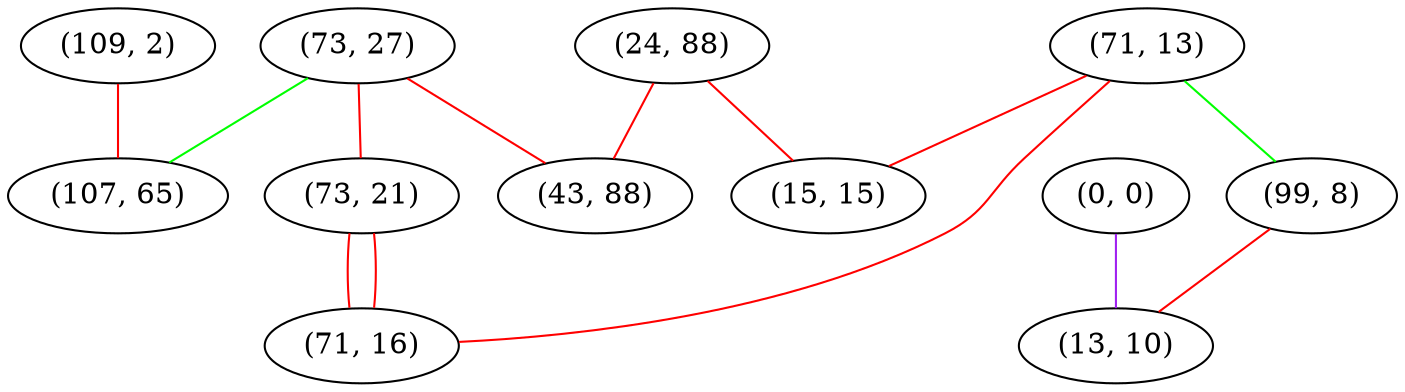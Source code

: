 graph "" {
"(73, 27)";
"(109, 2)";
"(73, 21)";
"(71, 13)";
"(107, 65)";
"(99, 8)";
"(24, 88)";
"(71, 16)";
"(43, 88)";
"(0, 0)";
"(13, 10)";
"(15, 15)";
"(73, 27)" -- "(43, 88)"  [color=red, key=0, weight=1];
"(73, 27)" -- "(73, 21)"  [color=red, key=0, weight=1];
"(73, 27)" -- "(107, 65)"  [color=green, key=0, weight=2];
"(109, 2)" -- "(107, 65)"  [color=red, key=0, weight=1];
"(73, 21)" -- "(71, 16)"  [color=red, key=0, weight=1];
"(73, 21)" -- "(71, 16)"  [color=red, key=1, weight=1];
"(71, 13)" -- "(99, 8)"  [color=green, key=0, weight=2];
"(71, 13)" -- "(71, 16)"  [color=red, key=0, weight=1];
"(71, 13)" -- "(15, 15)"  [color=red, key=0, weight=1];
"(99, 8)" -- "(13, 10)"  [color=red, key=0, weight=1];
"(24, 88)" -- "(43, 88)"  [color=red, key=0, weight=1];
"(24, 88)" -- "(15, 15)"  [color=red, key=0, weight=1];
"(0, 0)" -- "(13, 10)"  [color=purple, key=0, weight=4];
}
